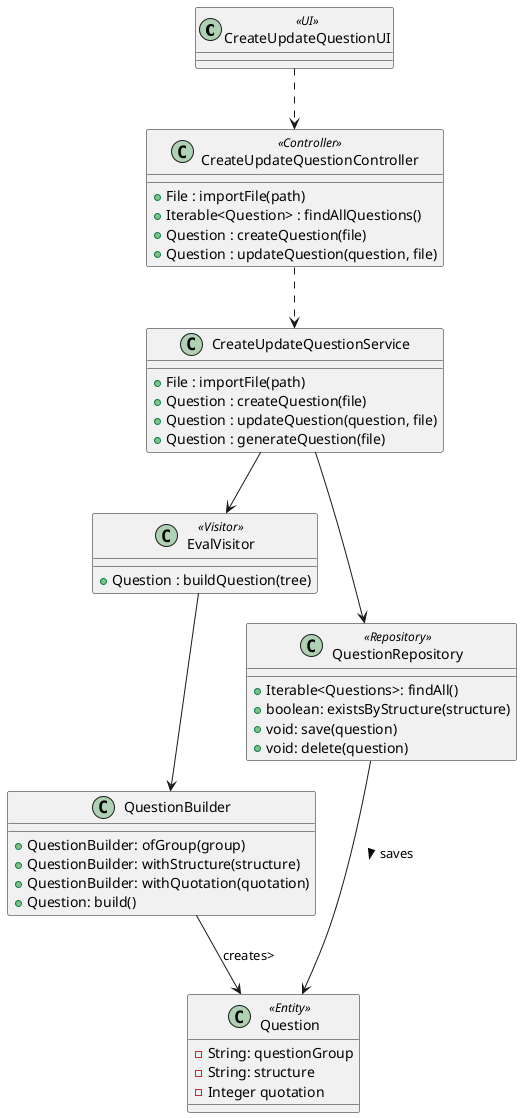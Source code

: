 @startuml

class CreateUpdateQuestionUI <<UI>> {
}

class CreateUpdateQuestionController <<Controller>> {
    + File : importFile(path)
    + Iterable<Question> : findAllQuestions()
    + Question : createQuestion(file)
    + Question : updateQuestion(question, file)
}

class CreateUpdateQuestionService {
    + File : importFile(path)
    + Question : createQuestion(file)
    + Question : updateQuestion(question, file)
    + Question : generateQuestion(file)
}

class EvalVisitor <<Visitor>> {
    + Question : buildQuestion(tree)
}

class QuestionBuilder {
    + QuestionBuilder: ofGroup(group)
    + QuestionBuilder: withStructure(structure)
    + QuestionBuilder: withQuotation(quotation)
    + Question: build()
}

class QuestionRepository <<Repository>> {
    + Iterable<Questions>: findAll()
    + boolean: existsByStructure(structure)
    + void: save(question)
    + void: delete(question)
}

class Question <<Entity>> {
        - String: questionGroup
        - String: structure
        - Integer quotation
}



CreateUpdateQuestionUI ..> CreateUpdateQuestionController
CreateUpdateQuestionController ..> CreateUpdateQuestionService
CreateUpdateQuestionService --> QuestionRepository
QuestionRepository --> Question : saves >
CreateUpdateQuestionService --> EvalVisitor
EvalVisitor --> QuestionBuilder
QuestionBuilder --> Question : creates>



@enduml